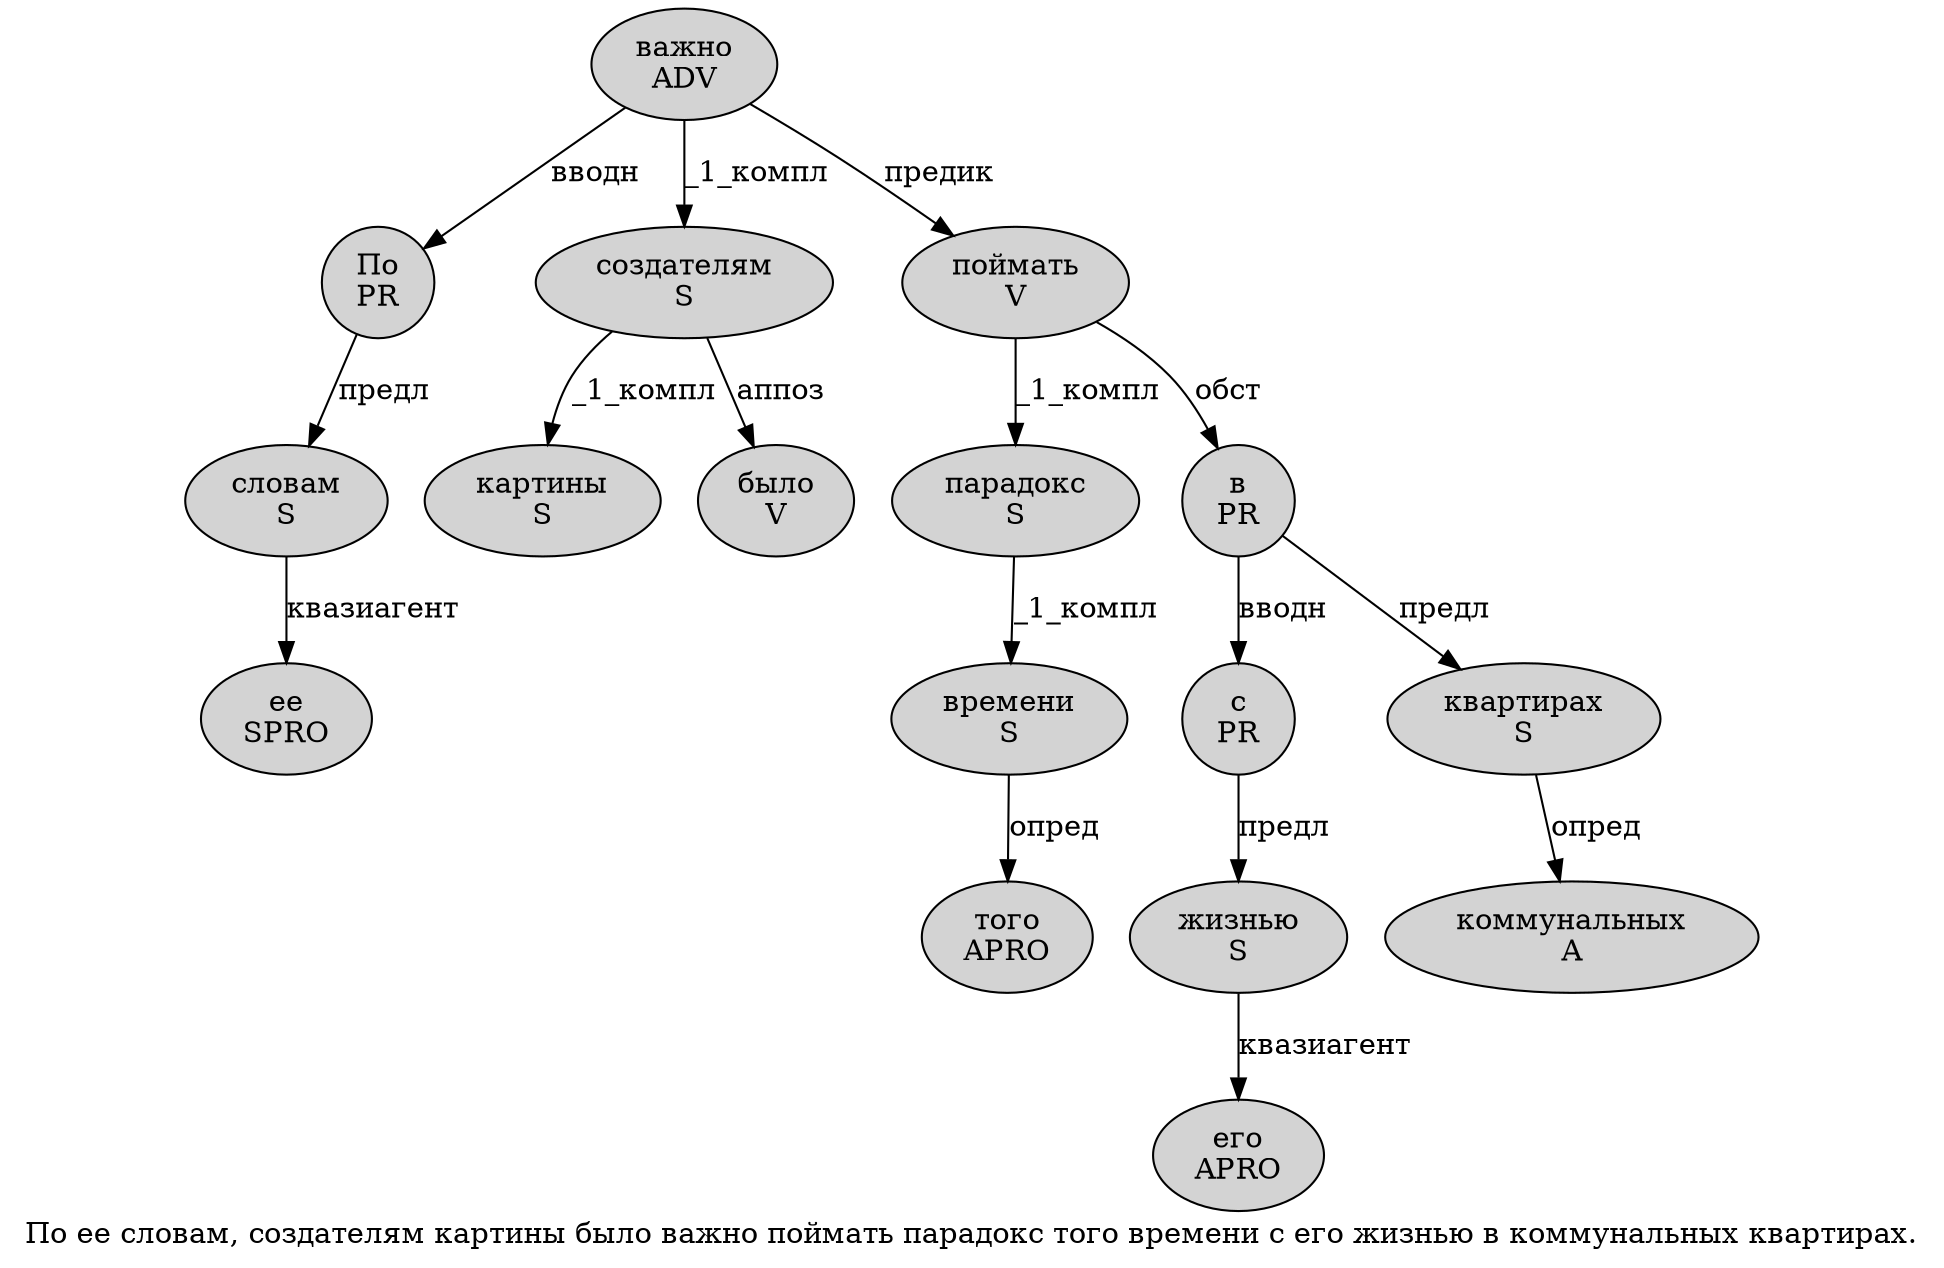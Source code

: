 digraph SENTENCE_1429 {
	graph [label="По ее словам, создателям картины было важно поймать парадокс того времени с его жизнью в коммунальных квартирах."]
	node [style=filled]
		0 [label="По
PR" color="" fillcolor=lightgray penwidth=1 shape=ellipse]
		1 [label="ее
SPRO" color="" fillcolor=lightgray penwidth=1 shape=ellipse]
		2 [label="словам
S" color="" fillcolor=lightgray penwidth=1 shape=ellipse]
		4 [label="создателям
S" color="" fillcolor=lightgray penwidth=1 shape=ellipse]
		5 [label="картины
S" color="" fillcolor=lightgray penwidth=1 shape=ellipse]
		6 [label="было
V" color="" fillcolor=lightgray penwidth=1 shape=ellipse]
		7 [label="важно
ADV" color="" fillcolor=lightgray penwidth=1 shape=ellipse]
		8 [label="поймать
V" color="" fillcolor=lightgray penwidth=1 shape=ellipse]
		9 [label="парадокс
S" color="" fillcolor=lightgray penwidth=1 shape=ellipse]
		10 [label="того
APRO" color="" fillcolor=lightgray penwidth=1 shape=ellipse]
		11 [label="времени
S" color="" fillcolor=lightgray penwidth=1 shape=ellipse]
		12 [label="с
PR" color="" fillcolor=lightgray penwidth=1 shape=ellipse]
		13 [label="его
APRO" color="" fillcolor=lightgray penwidth=1 shape=ellipse]
		14 [label="жизнью
S" color="" fillcolor=lightgray penwidth=1 shape=ellipse]
		15 [label="в
PR" color="" fillcolor=lightgray penwidth=1 shape=ellipse]
		16 [label="коммунальных
A" color="" fillcolor=lightgray penwidth=1 shape=ellipse]
		17 [label="квартирах
S" color="" fillcolor=lightgray penwidth=1 shape=ellipse]
			7 -> 0 [label="вводн"]
			7 -> 4 [label="_1_компл"]
			7 -> 8 [label="предик"]
			0 -> 2 [label="предл"]
			2 -> 1 [label="квазиагент"]
			14 -> 13 [label="квазиагент"]
			17 -> 16 [label="опред"]
			11 -> 10 [label="опред"]
			4 -> 5 [label="_1_компл"]
			4 -> 6 [label="аппоз"]
			12 -> 14 [label="предл"]
			15 -> 12 [label="вводн"]
			15 -> 17 [label="предл"]
			9 -> 11 [label="_1_компл"]
			8 -> 9 [label="_1_компл"]
			8 -> 15 [label="обст"]
}